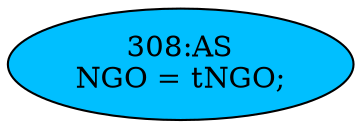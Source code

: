 strict digraph "" {
	node [label="\N"];
	"308:AS"	 [ast="<pyverilog.vparser.ast.Assign object at 0x7f9359f3ec50>",
		def_var="['NGO']",
		fillcolor=deepskyblue,
		label="308:AS
NGO = tNGO;",
		statements="[]",
		style=filled,
		typ=Assign,
		use_var="['tNGO']"];
}
